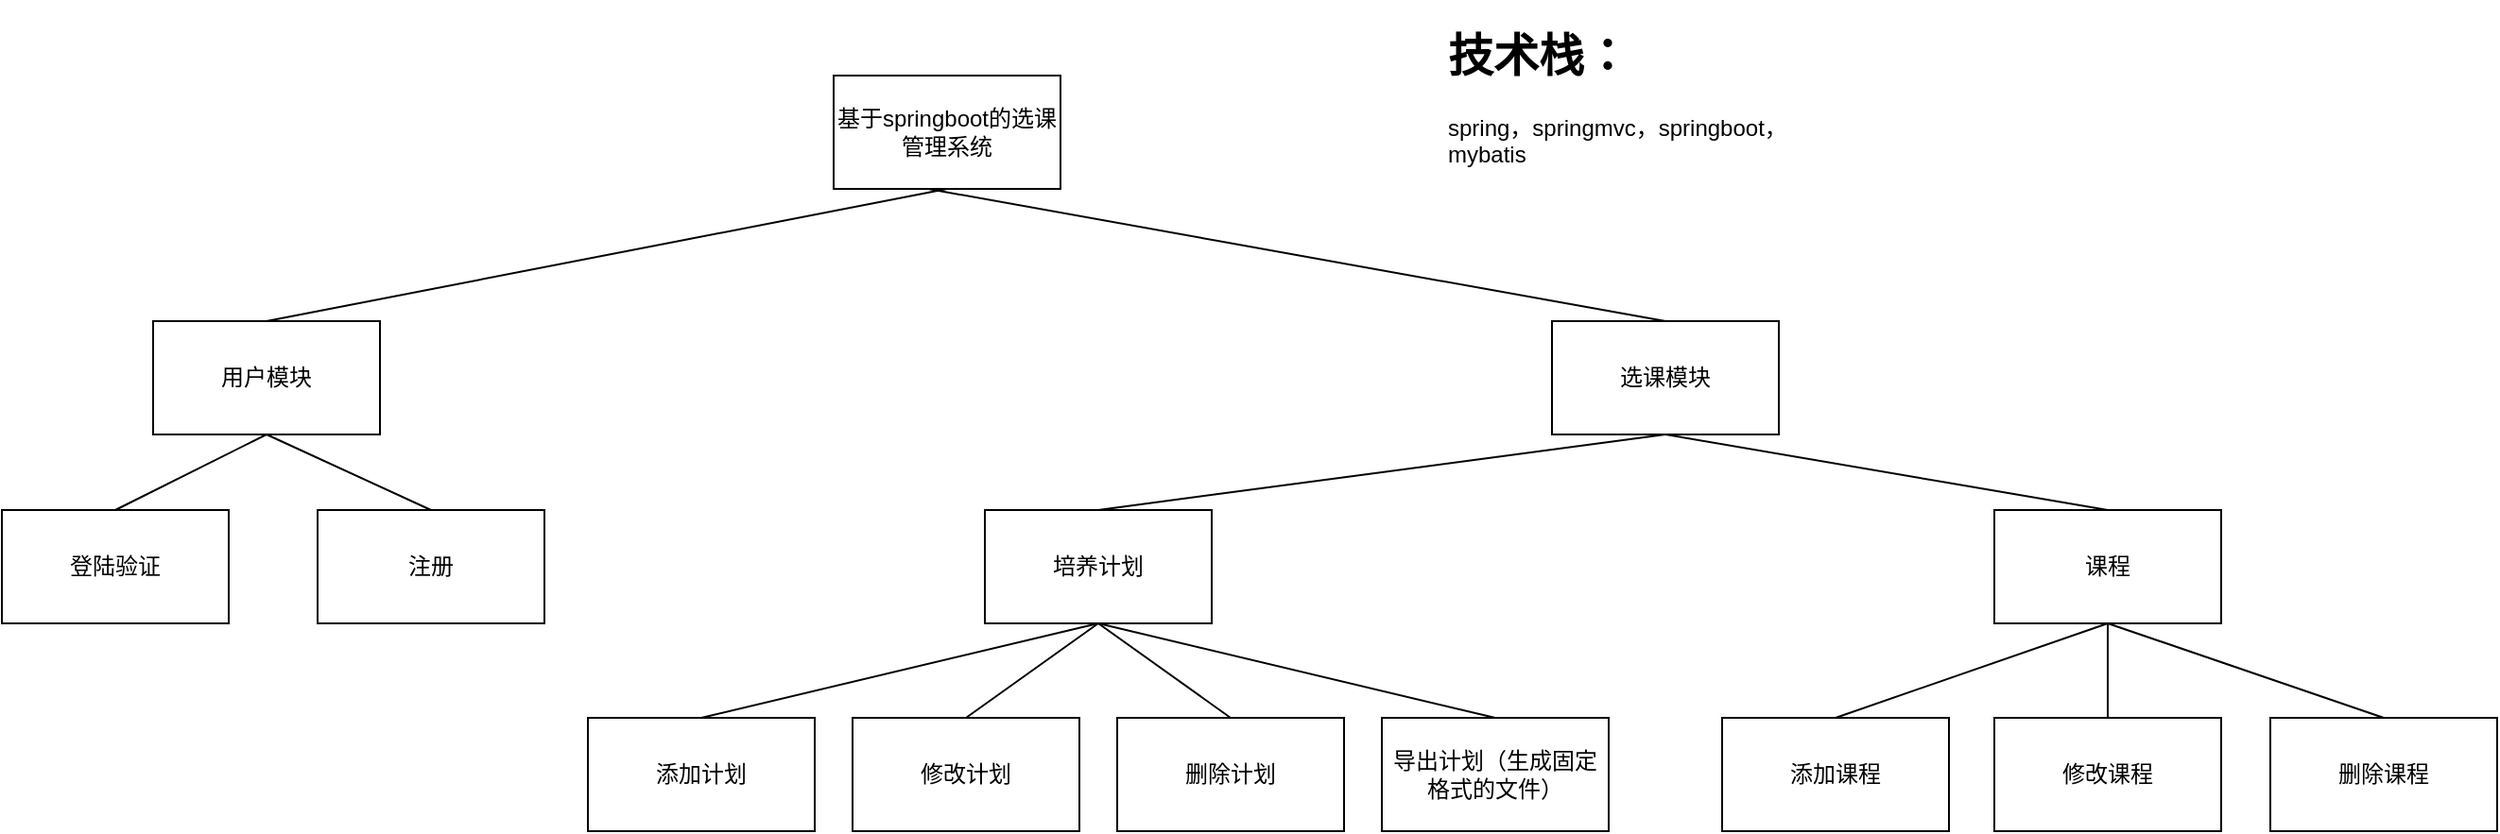 <mxfile version="16.1.0" type="github">
  <diagram id="do304IY1a0Jdrp2tHZYl" name="Page-1">
    <mxGraphModel dx="1590" dy="1658" grid="1" gridSize="10" guides="1" tooltips="1" connect="1" arrows="1" fold="1" page="1" pageScale="1" pageWidth="827" pageHeight="1169" math="0" shadow="0">
      <root>
        <mxCell id="0" />
        <mxCell id="1" parent="0" />
        <mxCell id="WX32Rwe4SgZLRRwjqC4w-2" value="基于springboot的选课管理系统" style="rounded=0;whiteSpace=wrap;html=1;" parent="1" vertex="1">
          <mxGeometry x="-260" y="30" width="120" height="60" as="geometry" />
        </mxCell>
        <mxCell id="WX32Rwe4SgZLRRwjqC4w-28" style="edgeStyle=none;rounded=0;orthogonalLoop=1;jettySize=auto;html=1;exitX=0.5;exitY=1;exitDx=0;exitDy=0;entryX=0.5;entryY=0;entryDx=0;entryDy=0;endArrow=none;endFill=0;" parent="1" source="WX32Rwe4SgZLRRwjqC4w-4" target="WX32Rwe4SgZLRRwjqC4w-6" edge="1">
          <mxGeometry relative="1" as="geometry" />
        </mxCell>
        <mxCell id="WX32Rwe4SgZLRRwjqC4w-4" value="用户模块" style="rounded=0;whiteSpace=wrap;html=1;" parent="1" vertex="1">
          <mxGeometry x="-620" y="160" width="120" height="60" as="geometry" />
        </mxCell>
        <mxCell id="WX32Rwe4SgZLRRwjqC4w-27" value="" style="edgeStyle=none;rounded=0;orthogonalLoop=1;jettySize=auto;html=1;endArrow=none;endFill=0;exitX=0.5;exitY=0;exitDx=0;exitDy=0;" parent="1" source="WX32Rwe4SgZLRRwjqC4w-5" edge="1">
          <mxGeometry relative="1" as="geometry">
            <mxPoint x="-210" y="90" as="targetPoint" />
          </mxGeometry>
        </mxCell>
        <mxCell id="WX32Rwe4SgZLRRwjqC4w-5" value="选课模块" style="rounded=0;whiteSpace=wrap;html=1;" parent="1" vertex="1">
          <mxGeometry x="120" y="160" width="120" height="60" as="geometry" />
        </mxCell>
        <mxCell id="WX32Rwe4SgZLRRwjqC4w-6" value="登陆验证" style="rounded=0;whiteSpace=wrap;html=1;" parent="1" vertex="1">
          <mxGeometry x="-700" y="260" width="120" height="60" as="geometry" />
        </mxCell>
        <mxCell id="WX32Rwe4SgZLRRwjqC4w-29" style="edgeStyle=none;rounded=0;orthogonalLoop=1;jettySize=auto;html=1;exitX=0.5;exitY=0;exitDx=0;exitDy=0;entryX=0.5;entryY=1;entryDx=0;entryDy=0;endArrow=none;endFill=0;" parent="1" source="WX32Rwe4SgZLRRwjqC4w-7" target="WX32Rwe4SgZLRRwjqC4w-4" edge="1">
          <mxGeometry relative="1" as="geometry" />
        </mxCell>
        <mxCell id="WX32Rwe4SgZLRRwjqC4w-7" value="注册" style="rounded=0;whiteSpace=wrap;html=1;" parent="1" vertex="1">
          <mxGeometry x="-533" y="260" width="120" height="60" as="geometry" />
        </mxCell>
        <mxCell id="WX32Rwe4SgZLRRwjqC4w-31" style="edgeStyle=none;rounded=0;orthogonalLoop=1;jettySize=auto;html=1;exitX=0.5;exitY=0;exitDx=0;exitDy=0;entryX=0.5;entryY=1;entryDx=0;entryDy=0;endArrow=none;endFill=0;" parent="1" source="WX32Rwe4SgZLRRwjqC4w-8" target="WX32Rwe4SgZLRRwjqC4w-5" edge="1">
          <mxGeometry relative="1" as="geometry" />
        </mxCell>
        <mxCell id="WX32Rwe4SgZLRRwjqC4w-8" value="培养计划" style="rounded=0;whiteSpace=wrap;html=1;" parent="1" vertex="1">
          <mxGeometry x="-180" y="260" width="120" height="60" as="geometry" />
        </mxCell>
        <mxCell id="WX32Rwe4SgZLRRwjqC4w-32" style="edgeStyle=none;rounded=0;orthogonalLoop=1;jettySize=auto;html=1;exitX=0.5;exitY=0;exitDx=0;exitDy=0;endArrow=none;endFill=0;" parent="1" source="WX32Rwe4SgZLRRwjqC4w-11" edge="1">
          <mxGeometry relative="1" as="geometry">
            <mxPoint x="180" y="220" as="targetPoint" />
          </mxGeometry>
        </mxCell>
        <mxCell id="WX32Rwe4SgZLRRwjqC4w-11" value="课程" style="rounded=0;whiteSpace=wrap;html=1;" parent="1" vertex="1">
          <mxGeometry x="354" y="260" width="120" height="60" as="geometry" />
        </mxCell>
        <mxCell id="WX32Rwe4SgZLRRwjqC4w-33" style="edgeStyle=none;rounded=0;orthogonalLoop=1;jettySize=auto;html=1;exitX=0.5;exitY=0;exitDx=0;exitDy=0;entryX=0.5;entryY=1;entryDx=0;entryDy=0;endArrow=none;endFill=0;" parent="1" source="WX32Rwe4SgZLRRwjqC4w-12" target="WX32Rwe4SgZLRRwjqC4w-8" edge="1">
          <mxGeometry relative="1" as="geometry" />
        </mxCell>
        <mxCell id="WX32Rwe4SgZLRRwjqC4w-12" value="添加计划" style="rounded=0;whiteSpace=wrap;html=1;" parent="1" vertex="1">
          <mxGeometry x="-390" y="370" width="120" height="60" as="geometry" />
        </mxCell>
        <mxCell id="WX32Rwe4SgZLRRwjqC4w-34" style="edgeStyle=none;rounded=0;orthogonalLoop=1;jettySize=auto;html=1;exitX=0.5;exitY=0;exitDx=0;exitDy=0;endArrow=none;endFill=0;" parent="1" source="WX32Rwe4SgZLRRwjqC4w-14" edge="1">
          <mxGeometry relative="1" as="geometry">
            <mxPoint x="-120" y="320" as="targetPoint" />
          </mxGeometry>
        </mxCell>
        <mxCell id="WX32Rwe4SgZLRRwjqC4w-14" value="修改计划" style="rounded=0;whiteSpace=wrap;html=1;" parent="1" vertex="1">
          <mxGeometry x="-250" y="370" width="120" height="60" as="geometry" />
        </mxCell>
        <mxCell id="WX32Rwe4SgZLRRwjqC4w-35" style="edgeStyle=none;rounded=0;orthogonalLoop=1;jettySize=auto;html=1;exitX=0.5;exitY=0;exitDx=0;exitDy=0;endArrow=none;endFill=0;" parent="1" source="WX32Rwe4SgZLRRwjqC4w-15" edge="1">
          <mxGeometry relative="1" as="geometry">
            <mxPoint x="-120" y="320" as="targetPoint" />
          </mxGeometry>
        </mxCell>
        <mxCell id="WX32Rwe4SgZLRRwjqC4w-15" value="删除计划" style="rounded=0;whiteSpace=wrap;html=1;" parent="1" vertex="1">
          <mxGeometry x="-110" y="370" width="120" height="60" as="geometry" />
        </mxCell>
        <mxCell id="WX32Rwe4SgZLRRwjqC4w-36" style="edgeStyle=none;rounded=0;orthogonalLoop=1;jettySize=auto;html=1;exitX=0.5;exitY=0;exitDx=0;exitDy=0;entryX=0.5;entryY=1;entryDx=0;entryDy=0;endArrow=none;endFill=0;" parent="1" source="WX32Rwe4SgZLRRwjqC4w-16" target="WX32Rwe4SgZLRRwjqC4w-8" edge="1">
          <mxGeometry relative="1" as="geometry" />
        </mxCell>
        <mxCell id="WX32Rwe4SgZLRRwjqC4w-16" value="导出计划（生成固定格式的文件）" style="rounded=0;whiteSpace=wrap;html=1;" parent="1" vertex="1">
          <mxGeometry x="30" y="370" width="120" height="60" as="geometry" />
        </mxCell>
        <mxCell id="WX32Rwe4SgZLRRwjqC4w-38" style="edgeStyle=none;rounded=0;orthogonalLoop=1;jettySize=auto;html=1;exitX=0.5;exitY=0;exitDx=0;exitDy=0;entryX=0.5;entryY=1;entryDx=0;entryDy=0;endArrow=none;endFill=0;" parent="1" source="WX32Rwe4SgZLRRwjqC4w-17" target="WX32Rwe4SgZLRRwjqC4w-11" edge="1">
          <mxGeometry relative="1" as="geometry" />
        </mxCell>
        <mxCell id="WX32Rwe4SgZLRRwjqC4w-17" value="添加课程" style="rounded=0;whiteSpace=wrap;html=1;" parent="1" vertex="1">
          <mxGeometry x="210" y="370" width="120" height="60" as="geometry" />
        </mxCell>
        <mxCell id="WX32Rwe4SgZLRRwjqC4w-37" style="edgeStyle=none;rounded=0;orthogonalLoop=1;jettySize=auto;html=1;exitX=0.5;exitY=0;exitDx=0;exitDy=0;entryX=0.5;entryY=1;entryDx=0;entryDy=0;endArrow=none;endFill=0;" parent="1" source="WX32Rwe4SgZLRRwjqC4w-18" target="WX32Rwe4SgZLRRwjqC4w-11" edge="1">
          <mxGeometry relative="1" as="geometry" />
        </mxCell>
        <mxCell id="WX32Rwe4SgZLRRwjqC4w-18" value="修改课程" style="rounded=0;whiteSpace=wrap;html=1;" parent="1" vertex="1">
          <mxGeometry x="354" y="370" width="120" height="60" as="geometry" />
        </mxCell>
        <mxCell id="WX32Rwe4SgZLRRwjqC4w-39" style="edgeStyle=none;rounded=0;orthogonalLoop=1;jettySize=auto;html=1;exitX=0.5;exitY=0;exitDx=0;exitDy=0;entryX=0.5;entryY=1;entryDx=0;entryDy=0;endArrow=none;endFill=0;" parent="1" source="WX32Rwe4SgZLRRwjqC4w-19" target="WX32Rwe4SgZLRRwjqC4w-11" edge="1">
          <mxGeometry relative="1" as="geometry" />
        </mxCell>
        <mxCell id="WX32Rwe4SgZLRRwjqC4w-19" value="删除课程" style="rounded=0;whiteSpace=wrap;html=1;" parent="1" vertex="1">
          <mxGeometry x="500" y="370" width="120" height="60" as="geometry" />
        </mxCell>
        <mxCell id="WX32Rwe4SgZLRRwjqC4w-24" value="" style="endArrow=none;html=1;rounded=0;exitX=0.5;exitY=0;exitDx=0;exitDy=0;entryX=0.5;entryY=1;entryDx=0;entryDy=0;" parent="1" source="WX32Rwe4SgZLRRwjqC4w-4" target="WX32Rwe4SgZLRRwjqC4w-2" edge="1">
          <mxGeometry width="50" height="50" relative="1" as="geometry">
            <mxPoint x="-270" y="320" as="sourcePoint" />
            <mxPoint x="-280" y="130" as="targetPoint" />
          </mxGeometry>
        </mxCell>
        <mxCell id="WX32Rwe4SgZLRRwjqC4w-40" value="&lt;h1&gt;技术栈：&lt;/h1&gt;&lt;p&gt;spring，springmvc，springboot，mybatis&lt;/p&gt;" style="text;html=1;strokeColor=none;fillColor=none;spacing=5;spacingTop=-20;whiteSpace=wrap;overflow=hidden;rounded=0;" parent="1" vertex="1">
          <mxGeometry x="60" width="190" height="120" as="geometry" />
        </mxCell>
      </root>
    </mxGraphModel>
  </diagram>
</mxfile>
